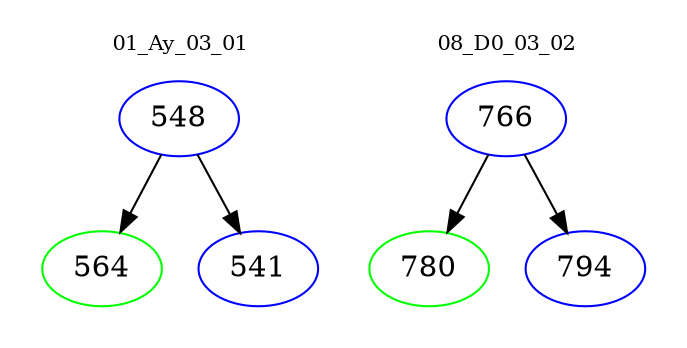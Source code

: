 digraph{
subgraph cluster_0 {
color = white
label = "01_Ay_03_01";
fontsize=10;
T0_548 [label="548", color="blue"]
T0_548 -> T0_564 [color="black"]
T0_564 [label="564", color="green"]
T0_548 -> T0_541 [color="black"]
T0_541 [label="541", color="blue"]
}
subgraph cluster_1 {
color = white
label = "08_D0_03_02";
fontsize=10;
T1_766 [label="766", color="blue"]
T1_766 -> T1_780 [color="black"]
T1_780 [label="780", color="green"]
T1_766 -> T1_794 [color="black"]
T1_794 [label="794", color="blue"]
}
}
